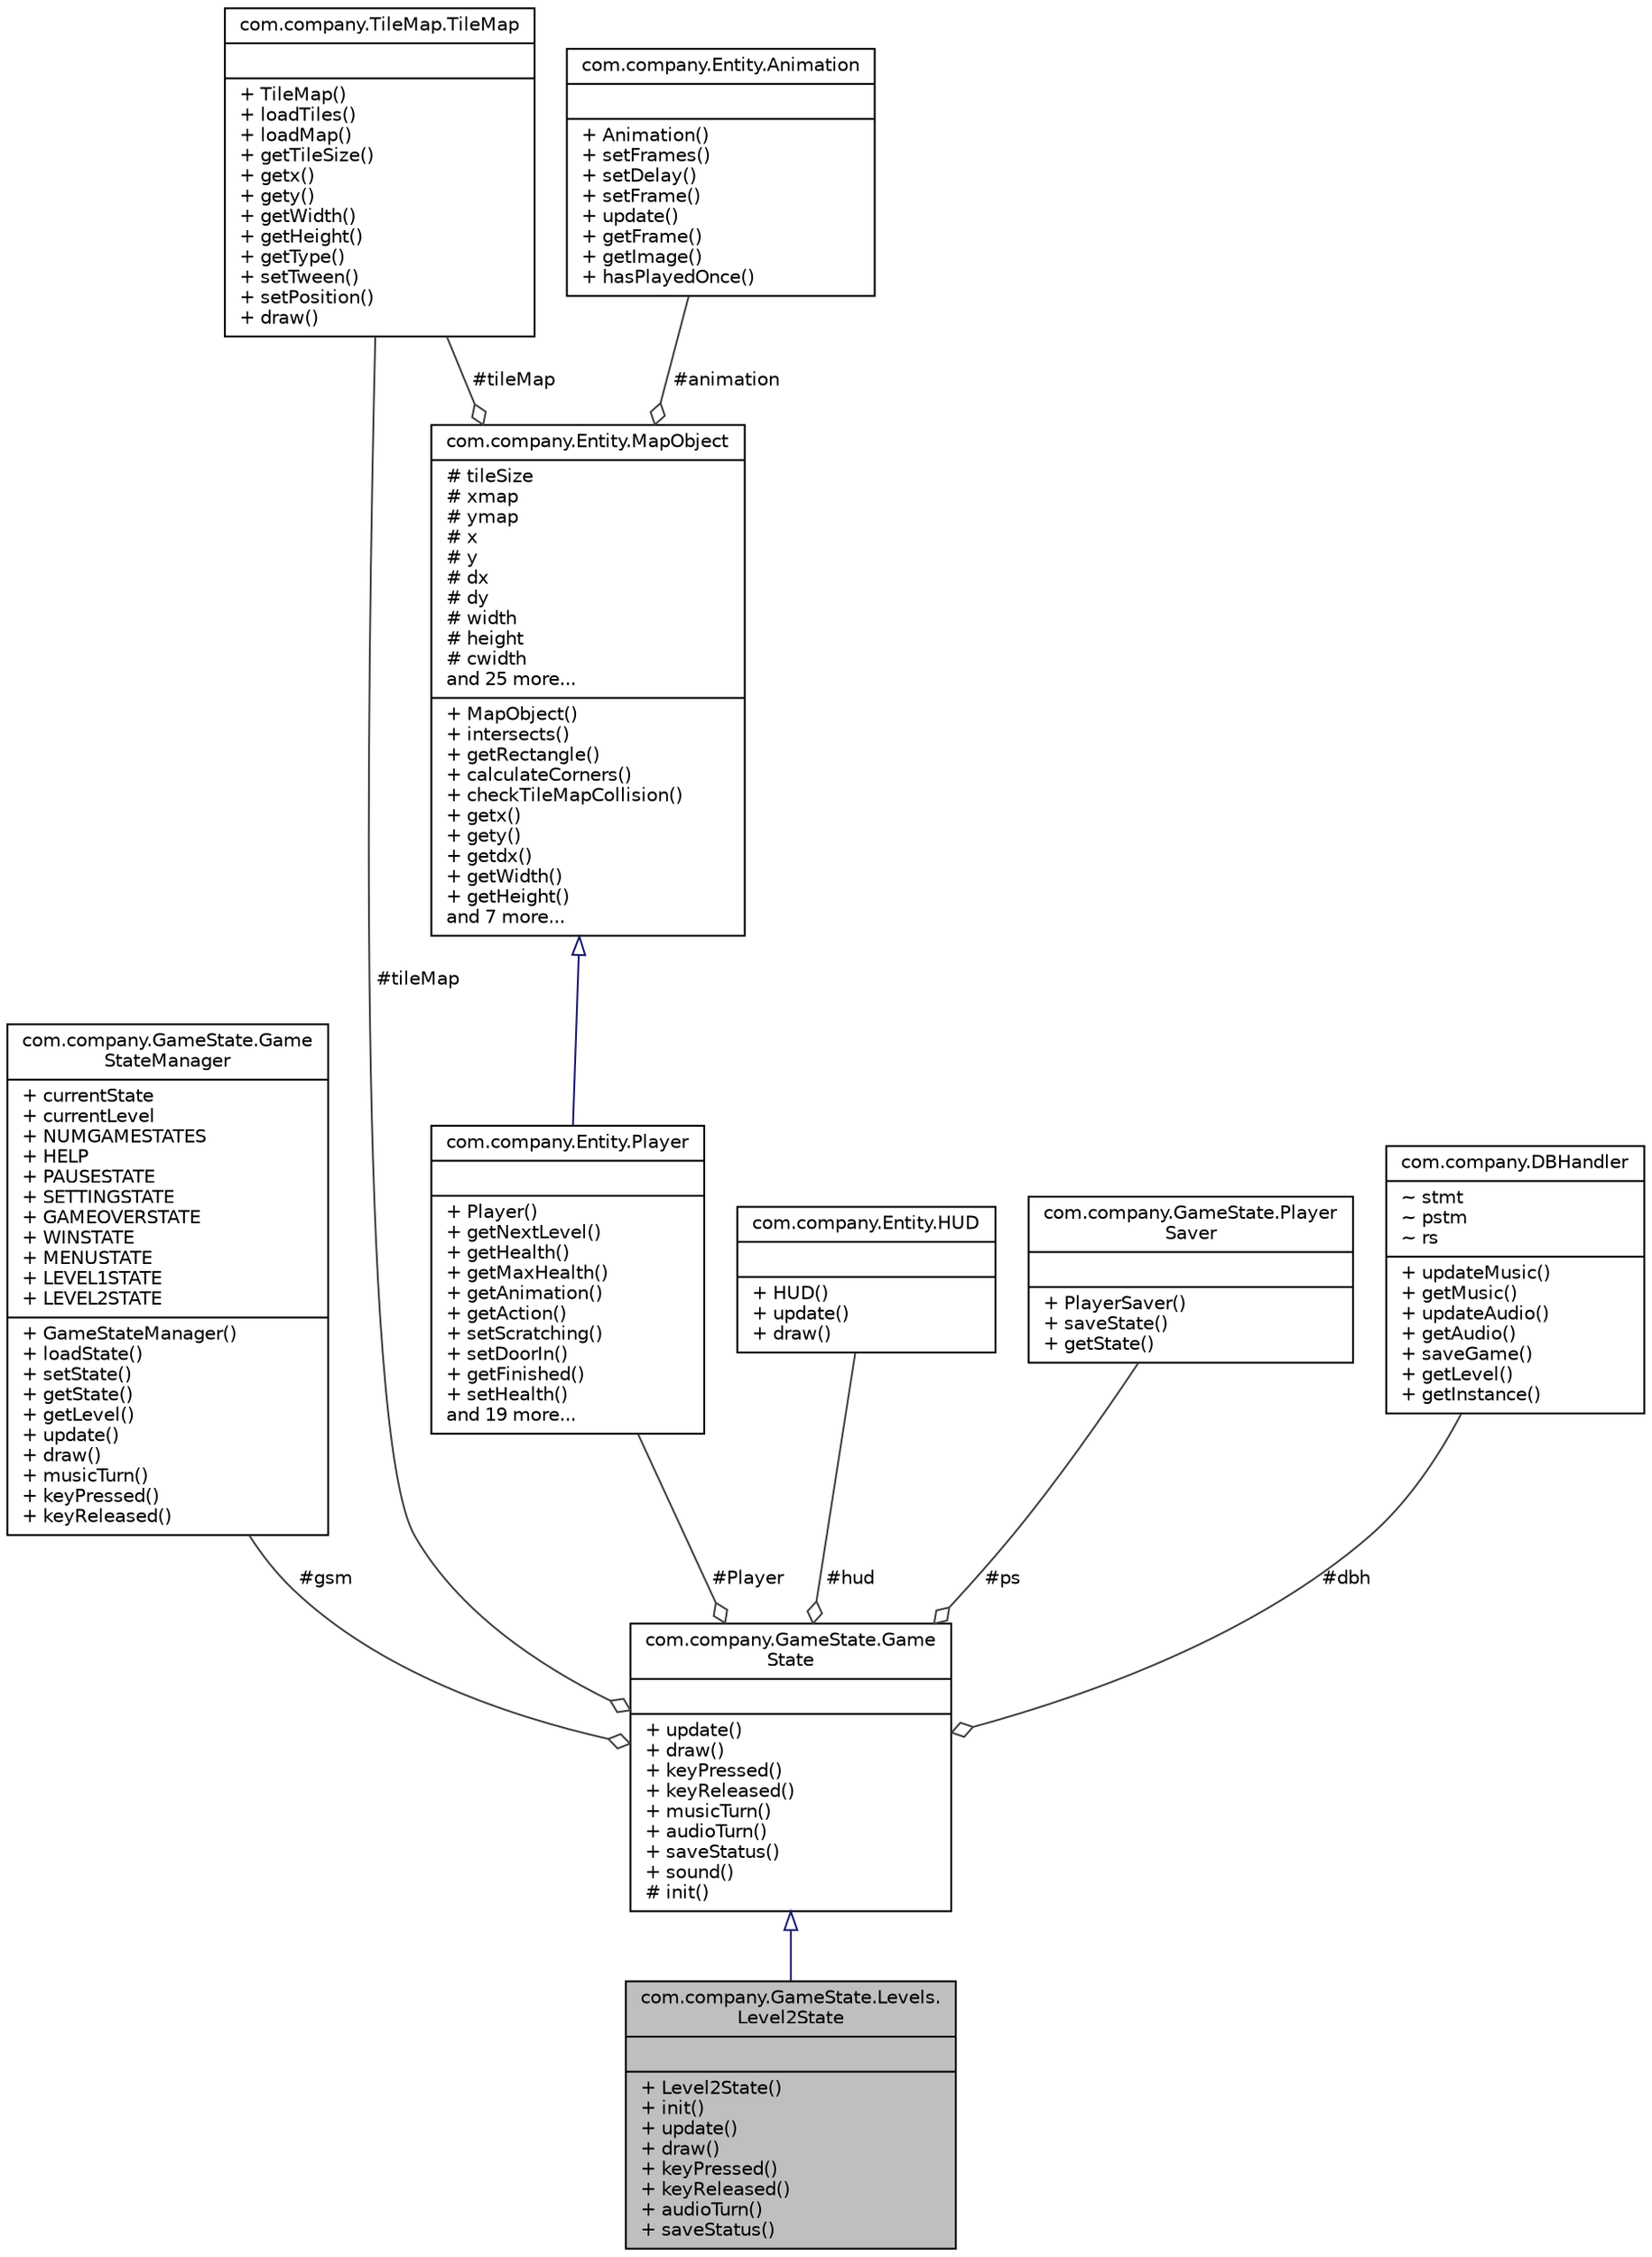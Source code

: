 digraph "com.company.GameState.Levels.Level2State"
{
 // LATEX_PDF_SIZE
  edge [fontname="Helvetica",fontsize="10",labelfontname="Helvetica",labelfontsize="10"];
  node [fontname="Helvetica",fontsize="10",shape=record];
  Node1 [label="{com.company.GameState.Levels.\lLevel2State\n||+ Level2State()\l+ init()\l+ update()\l+ draw()\l+ keyPressed()\l+ keyReleased()\l+ audioTurn()\l+ saveStatus()\l}",height=0.2,width=0.4,color="black", fillcolor="grey75", style="filled", fontcolor="black",tooltip="Clasa responsabila de gestiunea tuturor mecanismelor din al doilea nivel."];
  Node2 -> Node1 [dir="back",color="midnightblue",fontsize="10",style="solid",arrowtail="onormal",fontname="Helvetica"];
  Node2 [label="{com.company.GameState.Game\lState\n||+ update()\l+ draw()\l+ keyPressed()\l+ keyReleased()\l+ musicTurn()\l+ audioTurn()\l+ saveStatus()\l+ sound()\l# init()\l}",height=0.2,width=0.4,color="black", fillcolor="white", style="filled",URL="$classcom_1_1company_1_1_game_state_1_1_game_state.html",tooltip="Clasa generica care descrie o stare a jocului."];
  Node3 -> Node2 [color="grey25",fontsize="10",style="solid",label=" #gsm" ,arrowhead="odiamond",fontname="Helvetica"];
  Node3 [label="{com.company.GameState.Game\lStateManager\n|+ currentState\l+ currentLevel\l+ NUMGAMESTATES\l+ HELP\l+ PAUSESTATE\l+ SETTINGSTATE\l+ GAMEOVERSTATE\l+ WINSTATE\l+ MENUSTATE\l+ LEVEL1STATE\l+ LEVEL2STATE\l|+ GameStateManager()\l+ loadState()\l+ setState()\l+ getState()\l+ getLevel()\l+ update()\l+ draw()\l+ musicTurn()\l+ keyPressed()\l+ keyReleased()\l}",height=0.2,width=0.4,color="black", fillcolor="white", style="filled",URL="$classcom_1_1company_1_1_game_state_1_1_game_state_manager.html",tooltip="Clasa care gestioneaza starile pe parcursul gameplay-ului."];
  Node4 -> Node2 [color="grey25",fontsize="10",style="solid",label=" #tileMap" ,arrowhead="odiamond",fontname="Helvetica"];
  Node4 [label="{com.company.TileMap.TileMap\n||+ TileMap()\l+ loadTiles()\l+ loadMap()\l+ getTileSize()\l+ getx()\l+ gety()\l+ getWidth()\l+ getHeight()\l+ getType()\l+ setTween()\l+ setPosition()\l+ draw()\l}",height=0.2,width=0.4,color="black", fillcolor="white", style="filled",URL="$classcom_1_1company_1_1_tile_map_1_1_tile_map.html",tooltip="Clasa care creeaza si gestioneaza harta."];
  Node5 -> Node2 [color="grey25",fontsize="10",style="solid",label=" #hud" ,arrowhead="odiamond",fontname="Helvetica"];
  Node5 [label="{com.company.Entity.HUD\n||+ HUD()\l+ update()\l+ draw()\l}",height=0.2,width=0.4,color="black", fillcolor="white", style="filled",URL="$classcom_1_1company_1_1_entity_1_1_h_u_d.html",tooltip="Descrie Heads Up Display: status bar, animatia pentru viata."];
  Node6 -> Node2 [color="grey25",fontsize="10",style="solid",label=" #Player" ,arrowhead="odiamond",fontname="Helvetica"];
  Node6 [label="{com.company.Entity.Player\n||+ Player()\l+ getNextLevel()\l+ getHealth()\l+ getMaxHealth()\l+ getAnimation()\l+ getAction()\l+ setScratching()\l+ setDoorIn()\l+ getFinished()\l+ setHealth()\land 19 more...\l}",height=0.2,width=0.4,color="black", fillcolor="white", style="filled",URL="$classcom_1_1company_1_1_entity_1_1_player.html",tooltip="Descrie propietatile jucatorului si ce poate face acesta. De asemenea se stabileste interactiunea juc..."];
  Node7 -> Node6 [dir="back",color="midnightblue",fontsize="10",style="solid",arrowtail="onormal",fontname="Helvetica"];
  Node7 [label="{com.company.Entity.MapObject\n|# tileSize\l# xmap\l# ymap\l# x\l# y\l# dx\l# dy\l# width\l# height\l# cwidth\land 25 more...\l|+ MapObject()\l+ intersects()\l+ getRectangle()\l+ calculateCorners()\l+ checkTileMapCollision()\l+ getx()\l+ gety()\l+ getdx()\l+ getWidth()\l+ getHeight()\land 7 more...\l}",height=0.2,width=0.4,color="black", fillcolor="white", style="filled",URL="$classcom_1_1company_1_1_entity_1_1_map_object.html",tooltip="Clasa care descrie comportamentul fiecarei entitati in raport cu harta. Orice entitate de pe ecran es..."];
  Node4 -> Node7 [color="grey25",fontsize="10",style="solid",label=" #tileMap" ,arrowhead="odiamond",fontname="Helvetica"];
  Node8 -> Node7 [color="grey25",fontsize="10",style="solid",label=" #animation" ,arrowhead="odiamond",fontname="Helvetica"];
  Node8 [label="{com.company.Entity.Animation\n||+ Animation()\l+ setFrames()\l+ setDelay()\l+ setFrame()\l+ update()\l+ getFrame()\l+ getImage()\l+ hasPlayedOnce()\l}",height=0.2,width=0.4,color="black", fillcolor="white", style="filled",URL="$classcom_1_1company_1_1_entity_1_1_animation.html",tooltip="Aceasta clasa este responsabila de gestiunea animatiilor: initializare, set/get frame,..."];
  Node9 -> Node2 [color="grey25",fontsize="10",style="solid",label=" #ps" ,arrowhead="odiamond",fontname="Helvetica"];
  Node9 [label="{com.company.GameState.Player\lSaver\n||+ PlayerSaver()\l+ saveState()\l+ getState()\l}",height=0.2,width=0.4,color="black", fillcolor="white", style="filled",URL="$classcom_1_1company_1_1_game_state_1_1_player_saver.html",tooltip="Clasa incapsuleaza Player-ul cu scopul e a retine informatii despre el si de a le folosi la trecerea ..."];
  Node10 -> Node2 [color="grey25",fontsize="10",style="solid",label=" #dbh" ,arrowhead="odiamond",fontname="Helvetica"];
  Node10 [label="{com.company.DBHandler\n|~ stmt\l~ pstm\l~ rs\l|+ updateMusic()\l+ getMusic()\l+ updateAudio()\l+ getAudio()\l+ saveGame()\l+ getLevel()\l+ getInstance()\l}",height=0.2,width=0.4,color="black", fillcolor="white", style="filled",URL="$classcom_1_1company_1_1_d_b_handler.html",tooltip="Clasa care se ocupa cu gestiunea bazei de date."];
}
